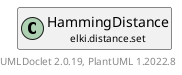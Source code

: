 @startuml
    remove .*\.(Instance|Par|Parameterizer|Factory)$
    set namespaceSeparator none
    hide empty fields
    hide empty methods

    class "<size:14>HammingDistance.Par\n<size:10>elki.distance.set" as elki.distance.set.HammingDistance.Par [[HammingDistance.Par.html]] {
        +make(): HammingDistance
    }

    interface "<size:14>Parameterizer\n<size:10>elki.utilities.optionhandling" as elki.utilities.optionhandling.Parameterizer [[../../utilities/optionhandling/Parameterizer.html]] {
        {abstract} +make(): Object
    }
    class "<size:14>HammingDistance\n<size:10>elki.distance.set" as elki.distance.set.HammingDistance [[HammingDistance.html]]

    elki.utilities.optionhandling.Parameterizer <|.. elki.distance.set.HammingDistance.Par
    elki.distance.set.HammingDistance +-- elki.distance.set.HammingDistance.Par

    center footer UMLDoclet 2.0.19, PlantUML 1.2022.8
@enduml
